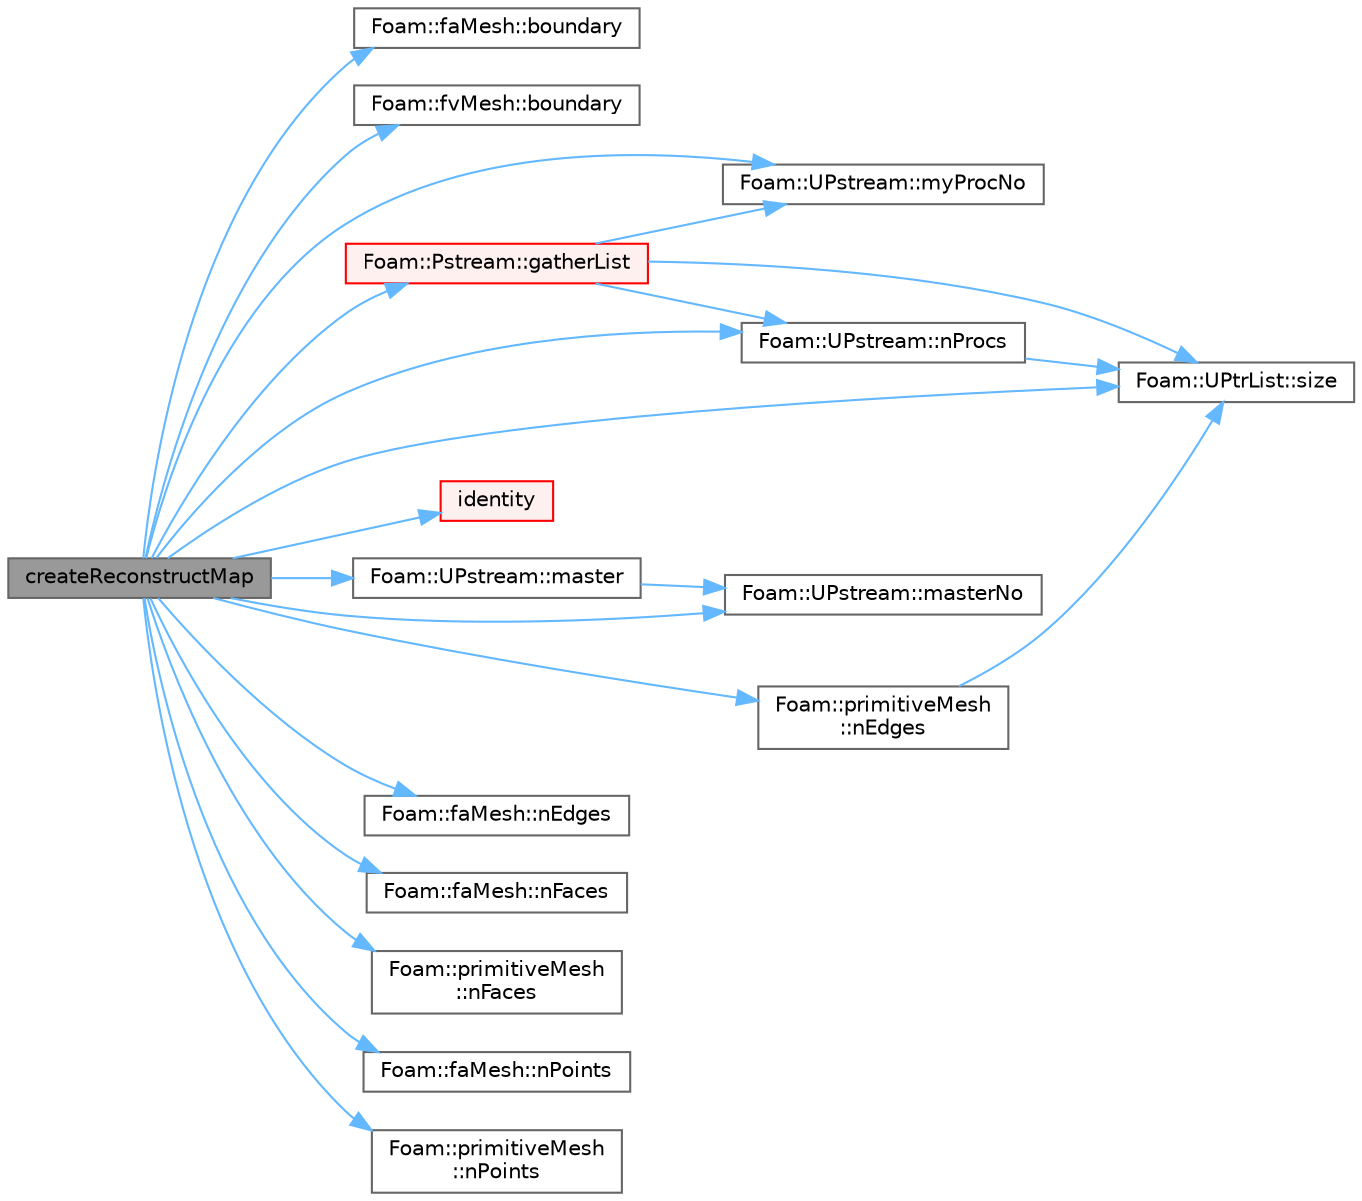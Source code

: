 digraph "createReconstructMap"
{
 // LATEX_PDF_SIZE
  bgcolor="transparent";
  edge [fontname=Helvetica,fontsize=10,labelfontname=Helvetica,labelfontsize=10];
  node [fontname=Helvetica,fontsize=10,shape=box,height=0.2,width=0.4];
  rankdir="LR";
  Node1 [id="Node000001",label="createReconstructMap",height=0.2,width=0.4,color="gray40", fillcolor="grey60", style="filled", fontcolor="black",tooltip=" "];
  Node1 -> Node2 [id="edge1_Node000001_Node000002",color="steelblue1",style="solid",tooltip=" "];
  Node2 [id="Node000002",label="Foam::faMesh::boundary",height=0.2,width=0.4,color="grey40", fillcolor="white", style="filled",URL="$classFoam_1_1faMesh.html#a1f69d369a1aed287bb927b819575b779",tooltip=" "];
  Node1 -> Node3 [id="edge2_Node000001_Node000003",color="steelblue1",style="solid",tooltip=" "];
  Node3 [id="Node000003",label="Foam::fvMesh::boundary",height=0.2,width=0.4,color="grey40", fillcolor="white", style="filled",URL="$classFoam_1_1fvMesh.html#aa4fb7dfe01b8c7688ec3feae973dff22",tooltip=" "];
  Node1 -> Node4 [id="edge3_Node000001_Node000004",color="steelblue1",style="solid",tooltip=" "];
  Node4 [id="Node000004",label="Foam::Pstream::gatherList",height=0.2,width=0.4,color="red", fillcolor="#FFF0F0", style="filled",URL="$classFoam_1_1Pstream.html#a5f2c39c18360c2508bad8e3af874ab52",tooltip=" "];
  Node4 -> Node15 [id="edge4_Node000004_Node000015",color="steelblue1",style="solid",tooltip=" "];
  Node15 [id="Node000015",label="Foam::UPstream::myProcNo",height=0.2,width=0.4,color="grey40", fillcolor="white", style="filled",URL="$classFoam_1_1UPstream.html#a18ae428d3236c638ac680fa9f506c11a",tooltip=" "];
  Node4 -> Node13 [id="edge5_Node000004_Node000013",color="steelblue1",style="solid",tooltip=" "];
  Node13 [id="Node000013",label="Foam::UPstream::nProcs",height=0.2,width=0.4,color="grey40", fillcolor="white", style="filled",URL="$classFoam_1_1UPstream.html#a7db00ff752d312e8138599b99537f5e4",tooltip=" "];
  Node13 -> Node14 [id="edge6_Node000013_Node000014",color="steelblue1",style="solid",tooltip=" "];
  Node14 [id="Node000014",label="Foam::UPtrList::size",height=0.2,width=0.4,color="grey40", fillcolor="white", style="filled",URL="$classFoam_1_1UPtrList.html#a95603446b248fe1ecf5dc59bcc2eaff0",tooltip=" "];
  Node4 -> Node14 [id="edge7_Node000004_Node000014",color="steelblue1",style="solid",tooltip=" "];
  Node1 -> Node18 [id="edge8_Node000001_Node000018",color="steelblue1",style="solid",tooltip=" "];
  Node18 [id="Node000018",label="identity",height=0.2,width=0.4,color="red", fillcolor="#FFF0F0", style="filled",URL="$namespaceFoam.html#a14e1da6db5665f43c1e588eab475eabf",tooltip=" "];
  Node1 -> Node21 [id="edge9_Node000001_Node000021",color="steelblue1",style="solid",tooltip=" "];
  Node21 [id="Node000021",label="Foam::UPstream::master",height=0.2,width=0.4,color="grey40", fillcolor="white", style="filled",URL="$classFoam_1_1UPstream.html#a60159c36fcc2e247e0cb24b89914f1e4",tooltip=" "];
  Node21 -> Node22 [id="edge10_Node000021_Node000022",color="steelblue1",style="solid",tooltip=" "];
  Node22 [id="Node000022",label="Foam::UPstream::masterNo",height=0.2,width=0.4,color="grey40", fillcolor="white", style="filled",URL="$classFoam_1_1UPstream.html#a40c4d875df4ff7c32f30f6f596b0f4f8",tooltip=" "];
  Node1 -> Node22 [id="edge11_Node000001_Node000022",color="steelblue1",style="solid",tooltip=" "];
  Node1 -> Node15 [id="edge12_Node000001_Node000015",color="steelblue1",style="solid",tooltip=" "];
  Node1 -> Node23 [id="edge13_Node000001_Node000023",color="steelblue1",style="solid",tooltip=" "];
  Node23 [id="Node000023",label="Foam::primitiveMesh\l::nEdges",height=0.2,width=0.4,color="grey40", fillcolor="white", style="filled",URL="$classFoam_1_1primitiveMesh.html#af2bd88591182c2808832eb8d8d4b3de9",tooltip=" "];
  Node23 -> Node14 [id="edge14_Node000023_Node000014",color="steelblue1",style="solid",tooltip=" "];
  Node1 -> Node24 [id="edge15_Node000001_Node000024",color="steelblue1",style="solid",tooltip=" "];
  Node24 [id="Node000024",label="Foam::faMesh::nEdges",height=0.2,width=0.4,color="grey40", fillcolor="white", style="filled",URL="$classFoam_1_1faMesh.html#a3b5328feb74164e94b654c341892badc",tooltip=" "];
  Node1 -> Node25 [id="edge16_Node000001_Node000025",color="steelblue1",style="solid",tooltip=" "];
  Node25 [id="Node000025",label="Foam::faMesh::nFaces",height=0.2,width=0.4,color="grey40", fillcolor="white", style="filled",URL="$classFoam_1_1faMesh.html#aad20a227e963e21b706a9dfa3ab7e158",tooltip=" "];
  Node1 -> Node26 [id="edge17_Node000001_Node000026",color="steelblue1",style="solid",tooltip=" "];
  Node26 [id="Node000026",label="Foam::primitiveMesh\l::nFaces",height=0.2,width=0.4,color="grey40", fillcolor="white", style="filled",URL="$classFoam_1_1primitiveMesh.html#aad20a227e963e21b706a9dfa3ab7e158",tooltip=" "];
  Node1 -> Node27 [id="edge18_Node000001_Node000027",color="steelblue1",style="solid",tooltip=" "];
  Node27 [id="Node000027",label="Foam::faMesh::nPoints",height=0.2,width=0.4,color="grey40", fillcolor="white", style="filled",URL="$classFoam_1_1faMesh.html#a9c6b6154e2b365cfc39a2514d2b79353",tooltip=" "];
  Node1 -> Node28 [id="edge19_Node000001_Node000028",color="steelblue1",style="solid",tooltip=" "];
  Node28 [id="Node000028",label="Foam::primitiveMesh\l::nPoints",height=0.2,width=0.4,color="grey40", fillcolor="white", style="filled",URL="$classFoam_1_1primitiveMesh.html#a9c6b6154e2b365cfc39a2514d2b79353",tooltip=" "];
  Node1 -> Node13 [id="edge20_Node000001_Node000013",color="steelblue1",style="solid",tooltip=" "];
  Node1 -> Node14 [id="edge21_Node000001_Node000014",color="steelblue1",style="solid",tooltip=" "];
}

